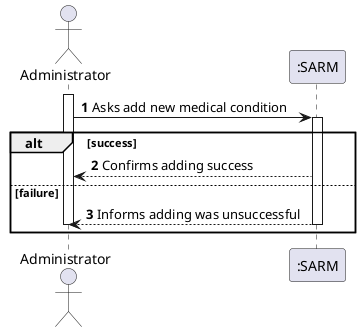 @startuml
'https://plantuml.com/sequence-diagram

autonumber

actor "Administrator" as admin

participant ":SARM" as sys


activate admin

admin -> sys : Asks add new medical condition

activate sys

alt success

    sys --> admin : Confirms adding success

else failure

    sys --> admin : Informs adding was unsuccessful

deactivate sys
    
deactivate admin

end

@enduml